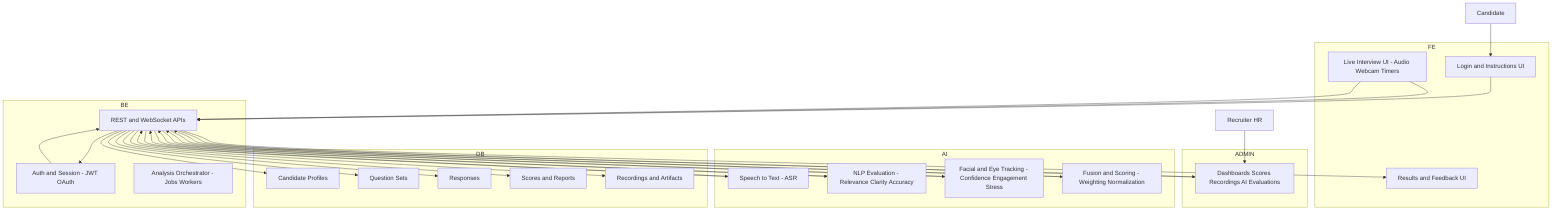 flowchart TB
  %% Actors
  user[Candidate]
  hr[Recruiter HR]

  %% Frontend
  subgraph FE
    login[Login and Instructions UI]
    liveUI[Live Interview UI - Audio Webcam Timers]
    feedbackUI[Results and Feedback UI]
  end

  %% Backend
  subgraph BE
    api[REST and WebSocket APIs]
    auth[Auth and Session - JWT OAuth]
    orchestrator[Analysis Orchestrator - Jobs Workers]
  end

  %% AI Engine
  subgraph AI
    stt[Speech to Text - ASR]
    nlp[NLP Evaluation - Relevance Clarity Accuracy]
    fer[Facial and Eye Tracking - Confidence Engagement Stress]
    fusion[Fusion and Scoring - Weighting Normalization]
  end

  %% Data Layer
  subgraph DB
    profiles[Candidate Profiles]
    questions[Question Sets]
    responses[Responses]
    results[Scores and Reports]
    media[Recordings and Artifacts]
  end

  %% Admin Panel
  subgraph ADMIN
    adminUI[Dashboards Scores Recordings AI Evaluations]
  end

  %% Flows
  user --> login
  login --> api
  liveUI --> api

  api --> auth --> api

  api --> questions
  liveUI --> api
  api --> stt
  stt --> api
  api --> nlp
  nlp --> api
  api --> fer
  fer --> api
  api --> fusion
  fusion --> api

  api --> responses
  api --> results
  api --> media
  api --> profiles

  api --> feedbackUI

  hr --> adminUI
  adminUI --> api
  api --> adminUI
